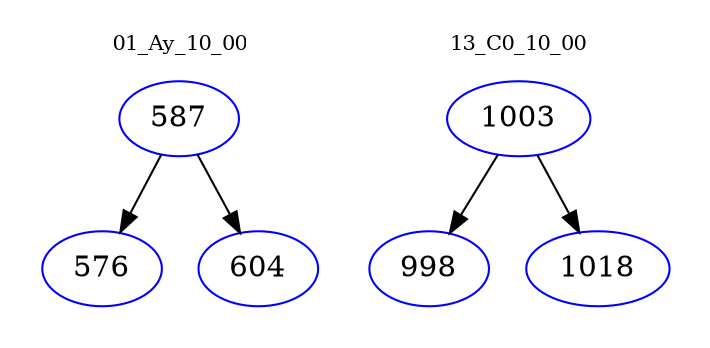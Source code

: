 digraph{
subgraph cluster_0 {
color = white
label = "01_Ay_10_00";
fontsize=10;
T0_587 [label="587", color="blue"]
T0_587 -> T0_576 [color="black"]
T0_576 [label="576", color="blue"]
T0_587 -> T0_604 [color="black"]
T0_604 [label="604", color="blue"]
}
subgraph cluster_1 {
color = white
label = "13_C0_10_00";
fontsize=10;
T1_1003 [label="1003", color="blue"]
T1_1003 -> T1_998 [color="black"]
T1_998 [label="998", color="blue"]
T1_1003 -> T1_1018 [color="black"]
T1_1018 [label="1018", color="blue"]
}
}
